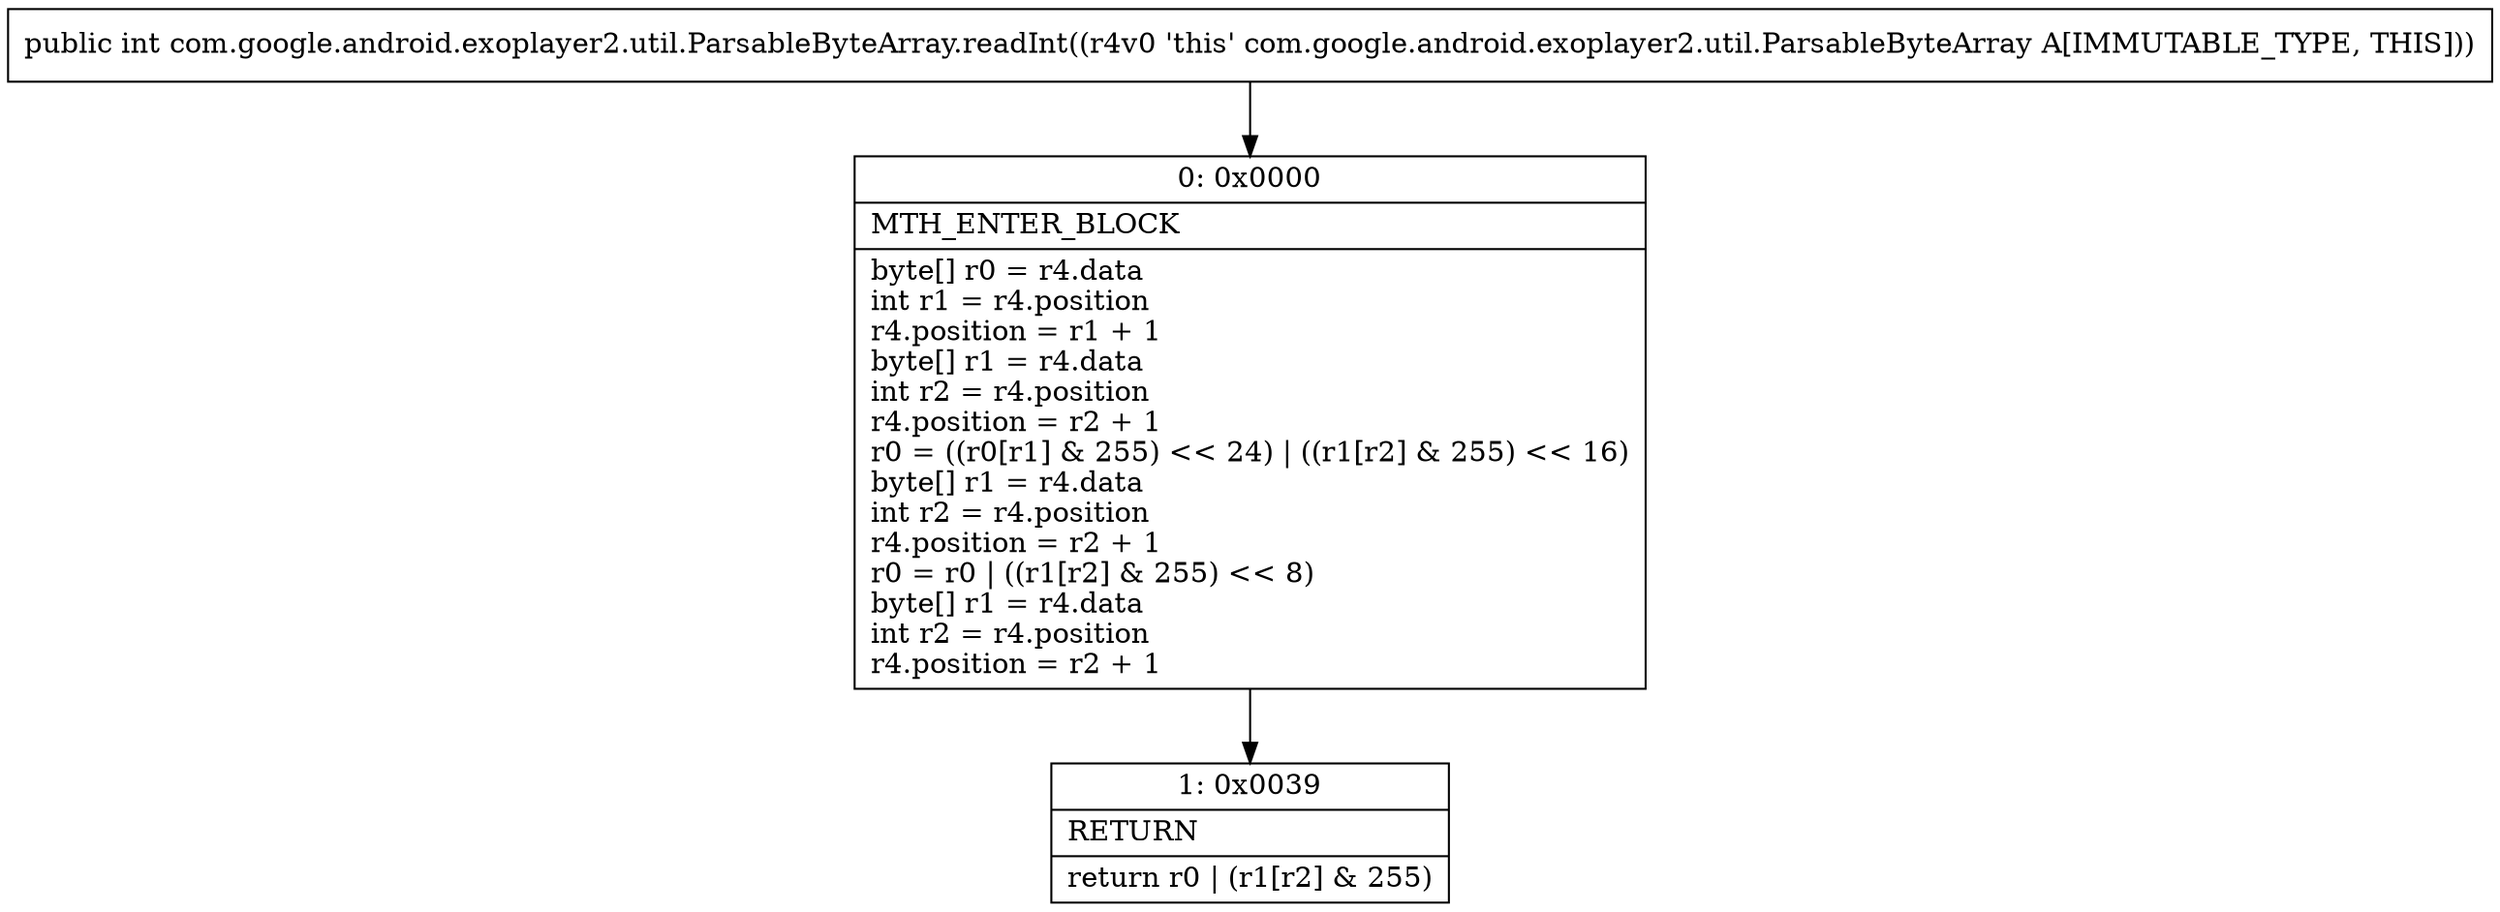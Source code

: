digraph "CFG forcom.google.android.exoplayer2.util.ParsableByteArray.readInt()I" {
Node_0 [shape=record,label="{0\:\ 0x0000|MTH_ENTER_BLOCK\l|byte[] r0 = r4.data\lint r1 = r4.position\lr4.position = r1 + 1\lbyte[] r1 = r4.data\lint r2 = r4.position\lr4.position = r2 + 1\lr0 = ((r0[r1] & 255) \<\< 24) \| ((r1[r2] & 255) \<\< 16)\lbyte[] r1 = r4.data\lint r2 = r4.position\lr4.position = r2 + 1\lr0 = r0 \| ((r1[r2] & 255) \<\< 8)\lbyte[] r1 = r4.data\lint r2 = r4.position\lr4.position = r2 + 1\l}"];
Node_1 [shape=record,label="{1\:\ 0x0039|RETURN\l|return r0 \| (r1[r2] & 255)\l}"];
MethodNode[shape=record,label="{public int com.google.android.exoplayer2.util.ParsableByteArray.readInt((r4v0 'this' com.google.android.exoplayer2.util.ParsableByteArray A[IMMUTABLE_TYPE, THIS])) }"];
MethodNode -> Node_0;
Node_0 -> Node_1;
}

